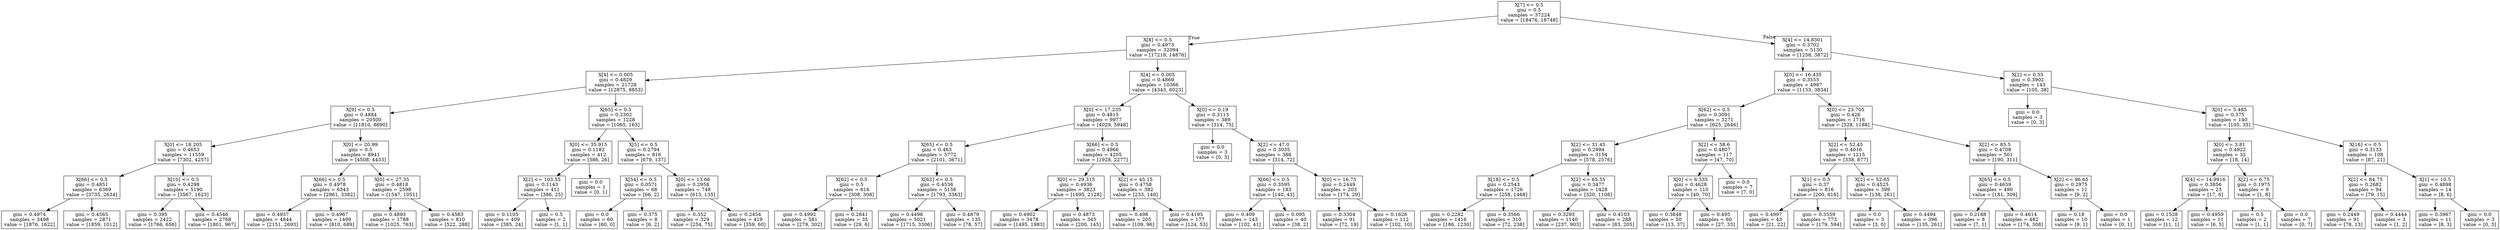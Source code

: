 digraph Tree {
node [shape=box] ;
0 [label="X[7] <= 0.5\ngini = 0.5\nsamples = 37224\nvalue = [18476, 18748]"] ;
1 [label="X[8] <= 0.5\ngini = 0.4973\nsamples = 32094\nvalue = [17218, 14876]"] ;
0 -> 1 [labeldistance=2.5, labelangle=45, headlabel="True"] ;
2 [label="X[4] <= 0.005\ngini = 0.4829\nsamples = 21728\nvalue = [12875, 8853]"] ;
1 -> 2 ;
3 [label="X[9] <= 0.5\ngini = 0.4884\nsamples = 20500\nvalue = [11810, 8690]"] ;
2 -> 3 ;
4 [label="X[0] <= 18.205\ngini = 0.4653\nsamples = 11559\nvalue = [7302, 4257]"] ;
3 -> 4 ;
5 [label="X[66] <= 0.5\ngini = 0.4851\nsamples = 6369\nvalue = [3735, 2634]"] ;
4 -> 5 ;
6 [label="gini = 0.4974\nsamples = 3498\nvalue = [1876, 1622]"] ;
5 -> 6 ;
7 [label="gini = 0.4565\nsamples = 2871\nvalue = [1859, 1012]"] ;
5 -> 7 ;
8 [label="X[10] <= 0.5\ngini = 0.4298\nsamples = 5190\nvalue = [3567, 1623]"] ;
4 -> 8 ;
9 [label="gini = 0.395\nsamples = 2422\nvalue = [1766, 656]"] ;
8 -> 9 ;
10 [label="gini = 0.4546\nsamples = 2768\nvalue = [1801, 967]"] ;
8 -> 10 ;
11 [label="X[0] <= 20.99\ngini = 0.5\nsamples = 8941\nvalue = [4508, 4433]"] ;
3 -> 11 ;
12 [label="X[66] <= 0.5\ngini = 0.4978\nsamples = 6343\nvalue = [2961, 3382]"] ;
11 -> 12 ;
13 [label="gini = 0.4937\nsamples = 4844\nvalue = [2151, 2693]"] ;
12 -> 13 ;
14 [label="gini = 0.4967\nsamples = 1499\nvalue = [810, 689]"] ;
12 -> 14 ;
15 [label="X[0] <= 27.35\ngini = 0.4818\nsamples = 2598\nvalue = [1547, 1051]"] ;
11 -> 15 ;
16 [label="gini = 0.4893\nsamples = 1788\nvalue = [1025, 763]"] ;
15 -> 16 ;
17 [label="gini = 0.4583\nsamples = 810\nvalue = [522, 288]"] ;
15 -> 17 ;
18 [label="X[65] <= 0.5\ngini = 0.2302\nsamples = 1228\nvalue = [1065, 163]"] ;
2 -> 18 ;
19 [label="X[0] <= 35.915\ngini = 0.1182\nsamples = 412\nvalue = [386, 26]"] ;
18 -> 19 ;
20 [label="X[2] <= 103.55\ngini = 0.1143\nsamples = 411\nvalue = [386, 25]"] ;
19 -> 20 ;
21 [label="gini = 0.1105\nsamples = 409\nvalue = [385, 24]"] ;
20 -> 21 ;
22 [label="gini = 0.5\nsamples = 2\nvalue = [1, 1]"] ;
20 -> 22 ;
23 [label="gini = 0.0\nsamples = 1\nvalue = [0, 1]"] ;
19 -> 23 ;
24 [label="X[5] <= 0.5\ngini = 0.2794\nsamples = 816\nvalue = [679, 137]"] ;
18 -> 24 ;
25 [label="X[54] <= 0.5\ngini = 0.0571\nsamples = 68\nvalue = [66, 2]"] ;
24 -> 25 ;
26 [label="gini = 0.0\nsamples = 60\nvalue = [60, 0]"] ;
25 -> 26 ;
27 [label="gini = 0.375\nsamples = 8\nvalue = [6, 2]"] ;
25 -> 27 ;
28 [label="X[0] <= 13.66\ngini = 0.2958\nsamples = 748\nvalue = [613, 135]"] ;
24 -> 28 ;
29 [label="gini = 0.352\nsamples = 329\nvalue = [254, 75]"] ;
28 -> 29 ;
30 [label="gini = 0.2454\nsamples = 419\nvalue = [359, 60]"] ;
28 -> 30 ;
31 [label="X[4] <= 0.005\ngini = 0.4869\nsamples = 10366\nvalue = [4343, 6023]"] ;
1 -> 31 ;
32 [label="X[0] <= 17.235\ngini = 0.4815\nsamples = 9977\nvalue = [4029, 5948]"] ;
31 -> 32 ;
33 [label="X[65] <= 0.5\ngini = 0.463\nsamples = 5772\nvalue = [2101, 3671]"] ;
32 -> 33 ;
34 [label="X[62] <= 0.5\ngini = 0.5\nsamples = 616\nvalue = [308, 308]"] ;
33 -> 34 ;
35 [label="gini = 0.4992\nsamples = 581\nvalue = [279, 302]"] ;
34 -> 35 ;
36 [label="gini = 0.2841\nsamples = 35\nvalue = [29, 6]"] ;
34 -> 36 ;
37 [label="X[62] <= 0.5\ngini = 0.4536\nsamples = 5156\nvalue = [1793, 3363]"] ;
33 -> 37 ;
38 [label="gini = 0.4498\nsamples = 5021\nvalue = [1715, 3306]"] ;
37 -> 38 ;
39 [label="gini = 0.4879\nsamples = 135\nvalue = [78, 57]"] ;
37 -> 39 ;
40 [label="X[66] <= 0.5\ngini = 0.4966\nsamples = 4205\nvalue = [1928, 2277]"] ;
32 -> 40 ;
41 [label="X[0] <= 29.315\ngini = 0.4936\nsamples = 3823\nvalue = [1695, 2128]"] ;
40 -> 41 ;
42 [label="gini = 0.4902\nsamples = 3478\nvalue = [1495, 1983]"] ;
41 -> 42 ;
43 [label="gini = 0.4873\nsamples = 345\nvalue = [200, 145]"] ;
41 -> 43 ;
44 [label="X[2] <= 45.15\ngini = 0.4758\nsamples = 382\nvalue = [233, 149]"] ;
40 -> 44 ;
45 [label="gini = 0.498\nsamples = 205\nvalue = [109, 96]"] ;
44 -> 45 ;
46 [label="gini = 0.4195\nsamples = 177\nvalue = [124, 53]"] ;
44 -> 46 ;
47 [label="X[0] <= 0.19\ngini = 0.3113\nsamples = 389\nvalue = [314, 75]"] ;
31 -> 47 ;
48 [label="gini = 0.0\nsamples = 3\nvalue = [0, 3]"] ;
47 -> 48 ;
49 [label="X[2] <= 47.0\ngini = 0.3035\nsamples = 386\nvalue = [314, 72]"] ;
47 -> 49 ;
50 [label="X[66] <= 0.5\ngini = 0.3595\nsamples = 183\nvalue = [140, 43]"] ;
49 -> 50 ;
51 [label="gini = 0.409\nsamples = 143\nvalue = [102, 41]"] ;
50 -> 51 ;
52 [label="gini = 0.095\nsamples = 40\nvalue = [38, 2]"] ;
50 -> 52 ;
53 [label="X[0] <= 16.75\ngini = 0.2449\nsamples = 203\nvalue = [174, 29]"] ;
49 -> 53 ;
54 [label="gini = 0.3304\nsamples = 91\nvalue = [72, 19]"] ;
53 -> 54 ;
55 [label="gini = 0.1626\nsamples = 112\nvalue = [102, 10]"] ;
53 -> 55 ;
56 [label="X[4] <= 14.8301\ngini = 0.3702\nsamples = 5130\nvalue = [1258, 3872]"] ;
0 -> 56 [labeldistance=2.5, labelangle=-45, headlabel="False"] ;
57 [label="X[0] <= 16.435\ngini = 0.3555\nsamples = 4987\nvalue = [1153, 3834]"] ;
56 -> 57 ;
58 [label="X[62] <= 0.5\ngini = 0.3091\nsamples = 3271\nvalue = [625, 2646]"] ;
57 -> 58 ;
59 [label="X[2] <= 31.45\ngini = 0.2994\nsamples = 3154\nvalue = [578, 2576]"] ;
58 -> 59 ;
60 [label="X[18] <= 0.5\ngini = 0.2543\nsamples = 1726\nvalue = [258, 1468]"] ;
59 -> 60 ;
61 [label="gini = 0.2282\nsamples = 1416\nvalue = [186, 1230]"] ;
60 -> 61 ;
62 [label="gini = 0.3566\nsamples = 310\nvalue = [72, 238]"] ;
60 -> 62 ;
63 [label="X[2] <= 65.55\ngini = 0.3477\nsamples = 1428\nvalue = [320, 1108]"] ;
59 -> 63 ;
64 [label="gini = 0.3293\nsamples = 1140\nvalue = [237, 903]"] ;
63 -> 64 ;
65 [label="gini = 0.4103\nsamples = 288\nvalue = [83, 205]"] ;
63 -> 65 ;
66 [label="X[2] <= 58.6\ngini = 0.4807\nsamples = 117\nvalue = [47, 70]"] ;
58 -> 66 ;
67 [label="X[0] <= 6.335\ngini = 0.4628\nsamples = 110\nvalue = [40, 70]"] ;
66 -> 67 ;
68 [label="gini = 0.3848\nsamples = 50\nvalue = [13, 37]"] ;
67 -> 68 ;
69 [label="gini = 0.495\nsamples = 60\nvalue = [27, 33]"] ;
67 -> 69 ;
70 [label="gini = 0.0\nsamples = 7\nvalue = [7, 0]"] ;
66 -> 70 ;
71 [label="X[0] <= 23.705\ngini = 0.426\nsamples = 1716\nvalue = [528, 1188]"] ;
57 -> 71 ;
72 [label="X[2] <= 52.45\ngini = 0.4016\nsamples = 1215\nvalue = [338, 877]"] ;
71 -> 72 ;
73 [label="X[1] <= 0.5\ngini = 0.37\nsamples = 816\nvalue = [200, 616]"] ;
72 -> 73 ;
74 [label="gini = 0.4997\nsamples = 43\nvalue = [21, 22]"] ;
73 -> 74 ;
75 [label="gini = 0.3559\nsamples = 773\nvalue = [179, 594]"] ;
73 -> 75 ;
76 [label="X[2] <= 52.65\ngini = 0.4525\nsamples = 399\nvalue = [138, 261]"] ;
72 -> 76 ;
77 [label="gini = 0.0\nsamples = 3\nvalue = [3, 0]"] ;
76 -> 77 ;
78 [label="gini = 0.4494\nsamples = 396\nvalue = [135, 261]"] ;
76 -> 78 ;
79 [label="X[2] <= 85.5\ngini = 0.4708\nsamples = 501\nvalue = [190, 311]"] ;
71 -> 79 ;
80 [label="X[65] <= 0.5\ngini = 0.4659\nsamples = 490\nvalue = [181, 309]"] ;
79 -> 80 ;
81 [label="gini = 0.2188\nsamples = 8\nvalue = [7, 1]"] ;
80 -> 81 ;
82 [label="gini = 0.4614\nsamples = 482\nvalue = [174, 308]"] ;
80 -> 82 ;
83 [label="X[2] <= 96.65\ngini = 0.2975\nsamples = 11\nvalue = [9, 2]"] ;
79 -> 83 ;
84 [label="gini = 0.18\nsamples = 10\nvalue = [9, 1]"] ;
83 -> 84 ;
85 [label="gini = 0.0\nsamples = 1\nvalue = [0, 1]"] ;
83 -> 85 ;
86 [label="X[2] <= 0.55\ngini = 0.3902\nsamples = 143\nvalue = [105, 38]"] ;
56 -> 86 ;
87 [label="gini = 0.0\nsamples = 3\nvalue = [0, 3]"] ;
86 -> 87 ;
88 [label="X[0] <= 5.485\ngini = 0.375\nsamples = 140\nvalue = [105, 35]"] ;
86 -> 88 ;
89 [label="X[0] <= 3.81\ngini = 0.4922\nsamples = 32\nvalue = [18, 14]"] ;
88 -> 89 ;
90 [label="X[4] <= 14.9916\ngini = 0.3856\nsamples = 23\nvalue = [17, 6]"] ;
89 -> 90 ;
91 [label="gini = 0.1528\nsamples = 12\nvalue = [11, 1]"] ;
90 -> 91 ;
92 [label="gini = 0.4959\nsamples = 11\nvalue = [6, 5]"] ;
90 -> 92 ;
93 [label="X[2] <= 6.75\ngini = 0.1975\nsamples = 9\nvalue = [1, 8]"] ;
89 -> 93 ;
94 [label="gini = 0.5\nsamples = 2\nvalue = [1, 1]"] ;
93 -> 94 ;
95 [label="gini = 0.0\nsamples = 7\nvalue = [0, 7]"] ;
93 -> 95 ;
96 [label="X[16] <= 0.5\ngini = 0.3133\nsamples = 108\nvalue = [87, 21]"] ;
88 -> 96 ;
97 [label="X[2] <= 84.75\ngini = 0.2682\nsamples = 94\nvalue = [79, 15]"] ;
96 -> 97 ;
98 [label="gini = 0.2449\nsamples = 91\nvalue = [78, 13]"] ;
97 -> 98 ;
99 [label="gini = 0.4444\nsamples = 3\nvalue = [1, 2]"] ;
97 -> 99 ;
100 [label="X[1] <= 10.5\ngini = 0.4898\nsamples = 14\nvalue = [8, 6]"] ;
96 -> 100 ;
101 [label="gini = 0.3967\nsamples = 11\nvalue = [8, 3]"] ;
100 -> 101 ;
102 [label="gini = 0.0\nsamples = 3\nvalue = [0, 3]"] ;
100 -> 102 ;
}
